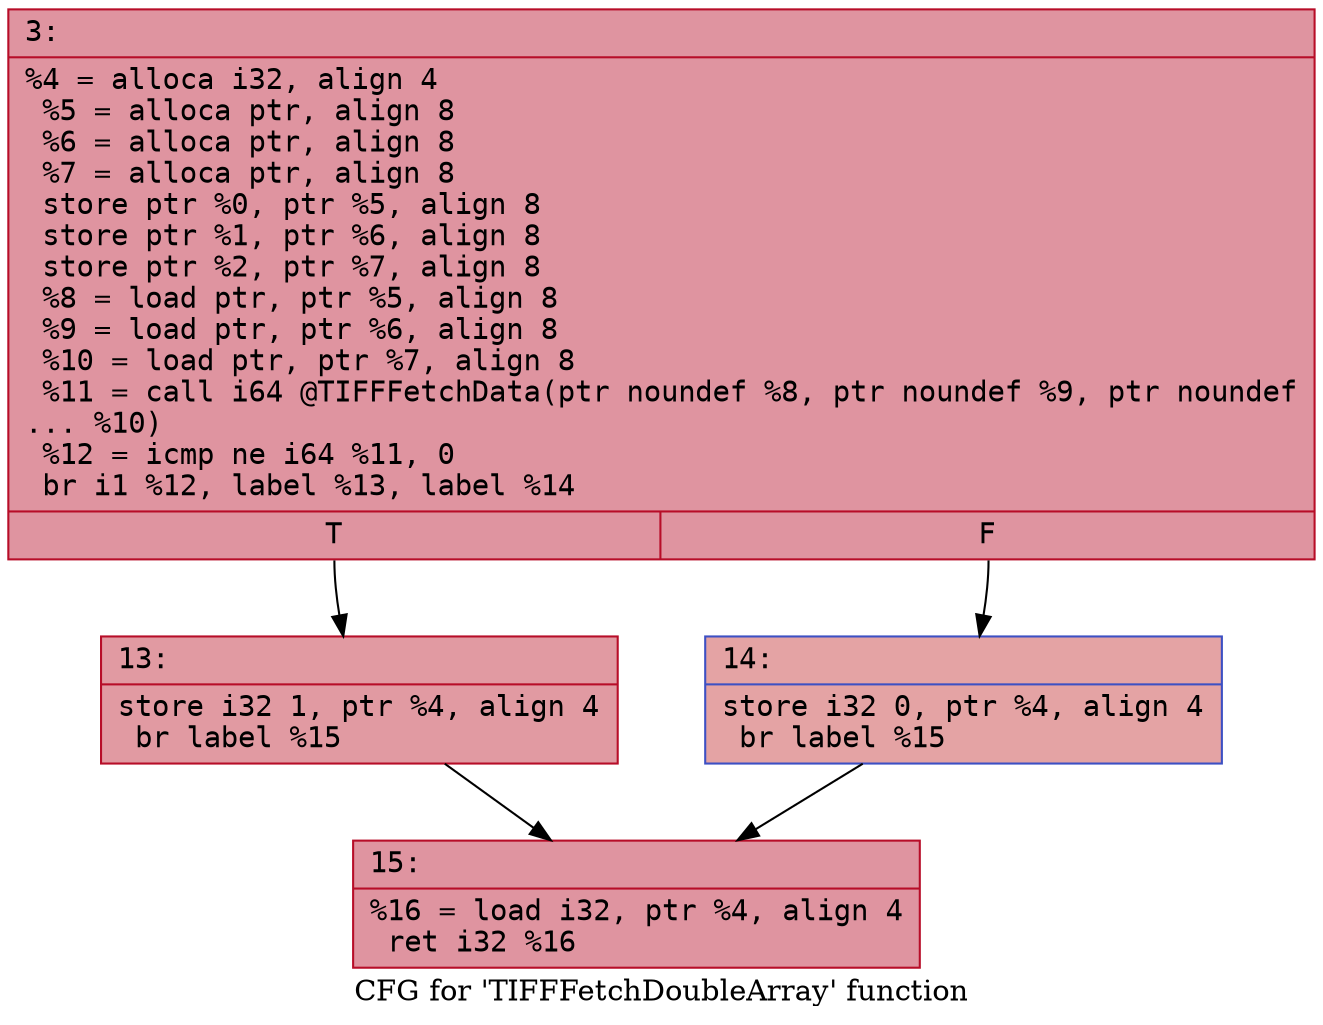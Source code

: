 digraph "CFG for 'TIFFFetchDoubleArray' function" {
	label="CFG for 'TIFFFetchDoubleArray' function";

	Node0x6000030425d0 [shape=record,color="#b70d28ff", style=filled, fillcolor="#b70d2870" fontname="Courier",label="{3:\l|  %4 = alloca i32, align 4\l  %5 = alloca ptr, align 8\l  %6 = alloca ptr, align 8\l  %7 = alloca ptr, align 8\l  store ptr %0, ptr %5, align 8\l  store ptr %1, ptr %6, align 8\l  store ptr %2, ptr %7, align 8\l  %8 = load ptr, ptr %5, align 8\l  %9 = load ptr, ptr %6, align 8\l  %10 = load ptr, ptr %7, align 8\l  %11 = call i64 @TIFFFetchData(ptr noundef %8, ptr noundef %9, ptr noundef\l... %10)\l  %12 = icmp ne i64 %11, 0\l  br i1 %12, label %13, label %14\l|{<s0>T|<s1>F}}"];
	Node0x6000030425d0:s0 -> Node0x600003042620[tooltip="3 -> 13\nProbability 62.50%" ];
	Node0x6000030425d0:s1 -> Node0x600003042670[tooltip="3 -> 14\nProbability 37.50%" ];
	Node0x600003042620 [shape=record,color="#b70d28ff", style=filled, fillcolor="#bb1b2c70" fontname="Courier",label="{13:\l|  store i32 1, ptr %4, align 4\l  br label %15\l}"];
	Node0x600003042620 -> Node0x6000030426c0[tooltip="13 -> 15\nProbability 100.00%" ];
	Node0x600003042670 [shape=record,color="#3d50c3ff", style=filled, fillcolor="#c32e3170" fontname="Courier",label="{14:\l|  store i32 0, ptr %4, align 4\l  br label %15\l}"];
	Node0x600003042670 -> Node0x6000030426c0[tooltip="14 -> 15\nProbability 100.00%" ];
	Node0x6000030426c0 [shape=record,color="#b70d28ff", style=filled, fillcolor="#b70d2870" fontname="Courier",label="{15:\l|  %16 = load i32, ptr %4, align 4\l  ret i32 %16\l}"];
}
